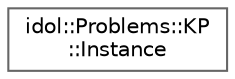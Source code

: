 digraph "Graphical Class Hierarchy"
{
 // LATEX_PDF_SIZE
  bgcolor="transparent";
  edge [fontname=Helvetica,fontsize=10,labelfontname=Helvetica,labelfontsize=10];
  node [fontname=Helvetica,fontsize=10,shape=box,height=0.2,width=0.4];
  rankdir="LR";
  Node0 [id="Node000000",label="idol::Problems::KP\l::Instance",height=0.2,width=0.4,color="grey40", fillcolor="white", style="filled",URL="$classidol_1_1Problems_1_1KP_1_1Instance.html",tooltip=" "];
}
